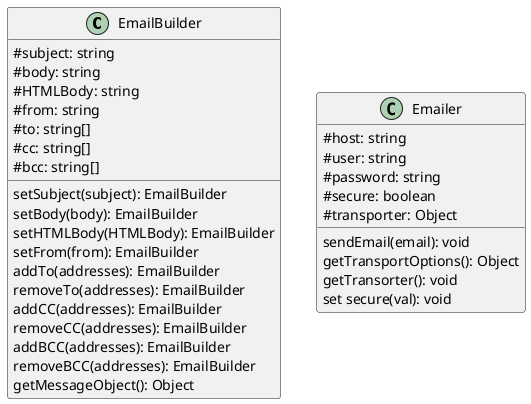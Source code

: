 @startuml
skinparam classAttributeIconSize 0

class EmailBuilder {
	#subject: string
	#body: string
	#HTMLBody: string
	#from: string
	#to: string[]
	#cc: string[]
	#bcc: string[]
	setSubject(subject): EmailBuilder
	setBody(body): EmailBuilder
	setHTMLBody(HTMLBody): EmailBuilder
	setFrom(from): EmailBuilder
	addTo(addresses): EmailBuilder
	removeTo(addresses): EmailBuilder
	addCC(addresses): EmailBuilder
	removeCC(addresses): EmailBuilder
	addBCC(addresses): EmailBuilder
	removeBCC(addresses): EmailBuilder
	getMessageObject(): Object
}

class Emailer {
	#host: string
	#user: string
	#password: string
	#secure: boolean
	#transporter: Object
	sendEmail(email): void
	getTransportOptions(): Object
	getTransorter(): void
	set secure(val): void
}

@enduml
